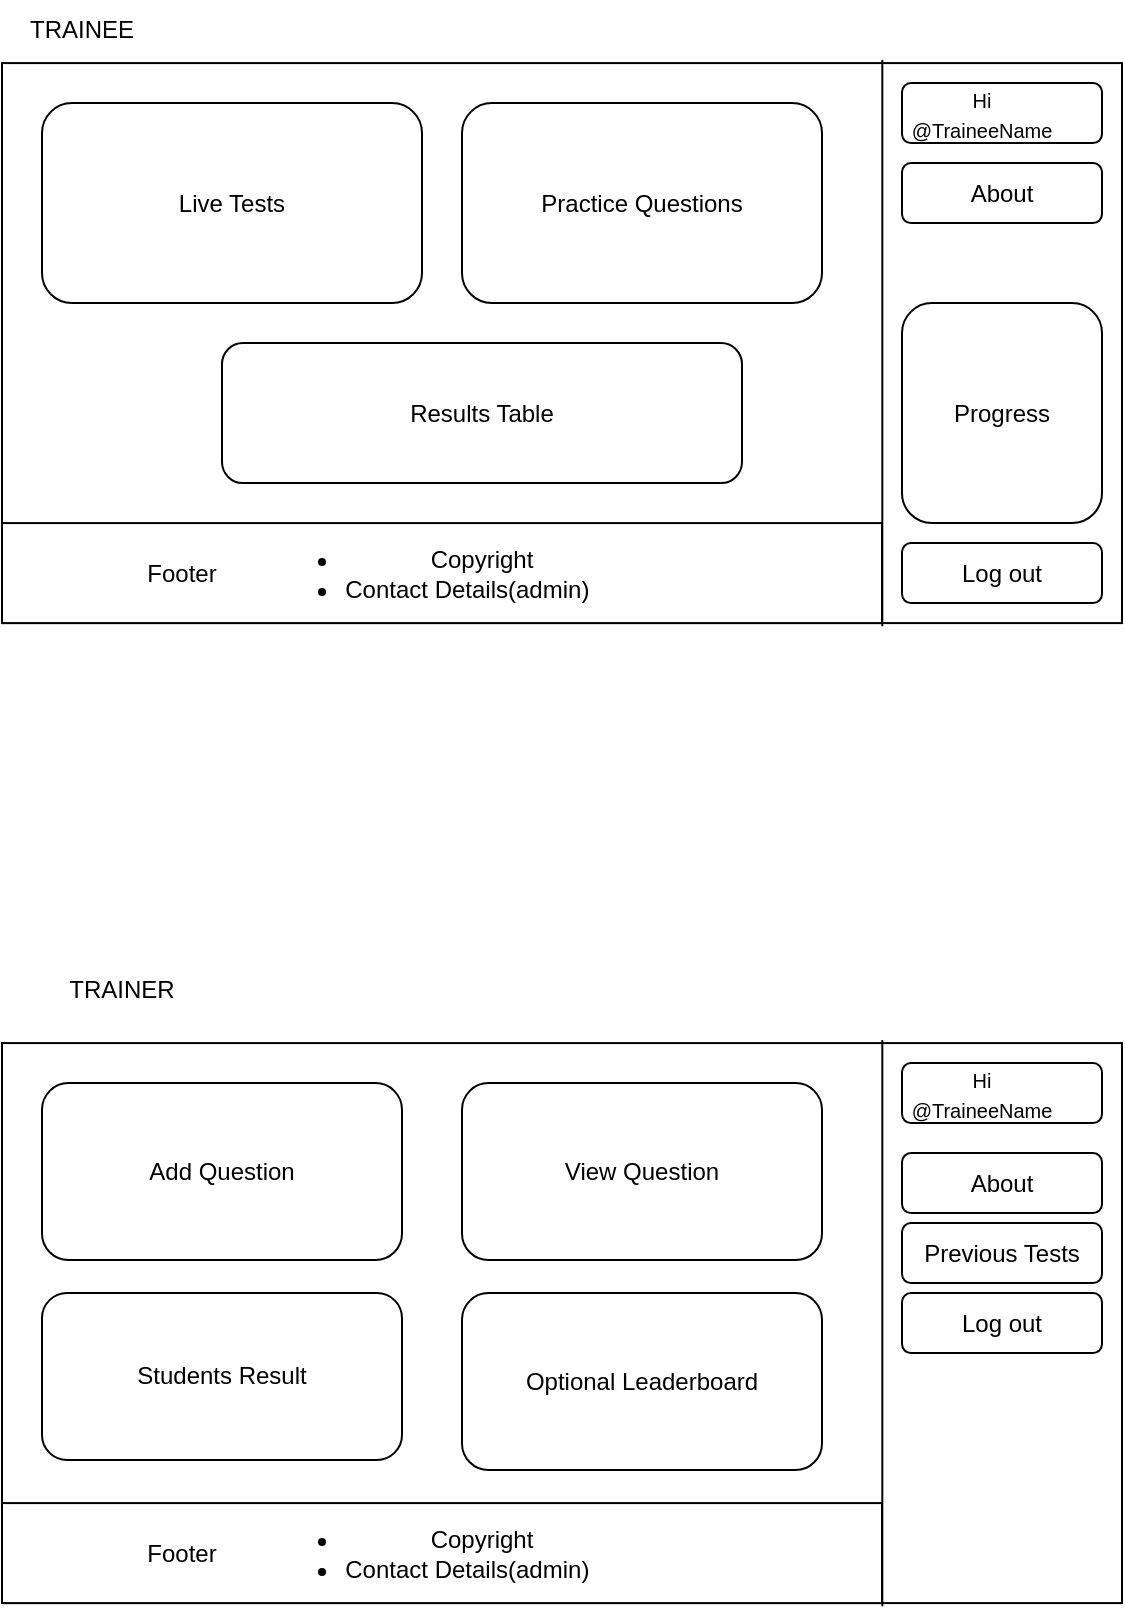 <mxfile version="24.7.7">
  <diagram name="Page-1" id="MsdKaxGSer4HQnPICESm">
    <mxGraphModel dx="1040" dy="599" grid="1" gridSize="10" guides="1" tooltips="1" connect="1" arrows="1" fold="1" page="1" pageScale="1" pageWidth="850" pageHeight="1100" math="0" shadow="0">
      <root>
        <mxCell id="0" />
        <mxCell id="1" parent="0" />
        <mxCell id="ftUarqKsqONOGxU_o6YQ-1" value="" style="rounded=0;whiteSpace=wrap;html=1;" vertex="1" parent="1">
          <mxGeometry x="40" y="71.54" width="560" height="280" as="geometry" />
        </mxCell>
        <mxCell id="ftUarqKsqONOGxU_o6YQ-2" value="" style="endArrow=none;html=1;rounded=0;entryX=0.786;entryY=0.007;entryDx=0;entryDy=0;entryPerimeter=0;exitX=0.786;exitY=1.018;exitDx=0;exitDy=0;exitPerimeter=0;" edge="1" parent="1">
          <mxGeometry width="50" height="50" relative="1" as="geometry">
            <mxPoint x="480.16" y="353.08" as="sourcePoint" />
            <mxPoint x="480.16" y="70.0" as="targetPoint" />
          </mxGeometry>
        </mxCell>
        <mxCell id="ftUarqKsqONOGxU_o6YQ-3" value="" style="rounded=1;whiteSpace=wrap;html=1;" vertex="1" parent="1">
          <mxGeometry x="490" y="81.54" width="100" height="30" as="geometry" />
        </mxCell>
        <mxCell id="ftUarqKsqONOGxU_o6YQ-4" value="About" style="rounded=1;whiteSpace=wrap;html=1;" vertex="1" parent="1">
          <mxGeometry x="490" y="121.54" width="100" height="30" as="geometry" />
        </mxCell>
        <mxCell id="ftUarqKsqONOGxU_o6YQ-6" value="Log out" style="rounded=1;whiteSpace=wrap;html=1;" vertex="1" parent="1">
          <mxGeometry x="490" y="311.54" width="100" height="30" as="geometry" />
        </mxCell>
        <mxCell id="ftUarqKsqONOGxU_o6YQ-7" value="&lt;font style=&quot;font-size: 10px;&quot;&gt;Hi @TraineeName&lt;/font&gt;" style="text;html=1;align=center;verticalAlign=middle;whiteSpace=wrap;rounded=0;" vertex="1" parent="1">
          <mxGeometry x="500" y="81.54" width="60" height="30" as="geometry" />
        </mxCell>
        <mxCell id="ftUarqKsqONOGxU_o6YQ-8" value="Progress" style="rounded=1;whiteSpace=wrap;html=1;" vertex="1" parent="1">
          <mxGeometry x="490" y="191.54" width="100" height="110" as="geometry" />
        </mxCell>
        <mxCell id="ftUarqKsqONOGxU_o6YQ-9" value="Live Tests" style="rounded=1;whiteSpace=wrap;html=1;" vertex="1" parent="1">
          <mxGeometry x="60" y="91.54" width="190" height="100" as="geometry" />
        </mxCell>
        <mxCell id="ftUarqKsqONOGxU_o6YQ-10" value="Practice Questions" style="rounded=1;whiteSpace=wrap;html=1;" vertex="1" parent="1">
          <mxGeometry x="270" y="91.54" width="180" height="100" as="geometry" />
        </mxCell>
        <mxCell id="ftUarqKsqONOGxU_o6YQ-11" value="Results Table" style="rounded=1;whiteSpace=wrap;html=1;" vertex="1" parent="1">
          <mxGeometry x="150" y="211.54" width="260" height="70" as="geometry" />
        </mxCell>
        <mxCell id="ftUarqKsqONOGxU_o6YQ-13" value="&lt;ul&gt;&lt;li&gt;Copyright&lt;/li&gt;&lt;li&gt;Contact Details(admin)&lt;span style=&quot;white-space: pre;&quot;&gt;&#x9;&lt;/span&gt;&amp;nbsp;&lt;/li&gt;&lt;/ul&gt;" style="rounded=0;whiteSpace=wrap;html=1;" vertex="1" parent="1">
          <mxGeometry x="40" y="301.54" width="440" height="50" as="geometry" />
        </mxCell>
        <mxCell id="ftUarqKsqONOGxU_o6YQ-14" value="Footer" style="text;html=1;align=center;verticalAlign=middle;whiteSpace=wrap;rounded=0;" vertex="1" parent="1">
          <mxGeometry x="100" y="311.54" width="60" height="30" as="geometry" />
        </mxCell>
        <mxCell id="ftUarqKsqONOGxU_o6YQ-15" value="" style="rounded=0;whiteSpace=wrap;html=1;" vertex="1" parent="1">
          <mxGeometry x="40" y="561.54" width="560" height="280" as="geometry" />
        </mxCell>
        <mxCell id="ftUarqKsqONOGxU_o6YQ-16" value="" style="endArrow=none;html=1;rounded=0;entryX=0.786;entryY=0.007;entryDx=0;entryDy=0;entryPerimeter=0;exitX=0.786;exitY=1.018;exitDx=0;exitDy=0;exitPerimeter=0;" edge="1" parent="1">
          <mxGeometry width="50" height="50" relative="1" as="geometry">
            <mxPoint x="480.16" y="843.08" as="sourcePoint" />
            <mxPoint x="480.16" y="560" as="targetPoint" />
          </mxGeometry>
        </mxCell>
        <mxCell id="ftUarqKsqONOGxU_o6YQ-17" value="" style="rounded=1;whiteSpace=wrap;html=1;" vertex="1" parent="1">
          <mxGeometry x="490" y="571.54" width="100" height="30" as="geometry" />
        </mxCell>
        <mxCell id="ftUarqKsqONOGxU_o6YQ-18" value="About" style="rounded=1;whiteSpace=wrap;html=1;" vertex="1" parent="1">
          <mxGeometry x="490" y="616.54" width="100" height="30" as="geometry" />
        </mxCell>
        <mxCell id="ftUarqKsqONOGxU_o6YQ-19" value="Log out" style="rounded=1;whiteSpace=wrap;html=1;" vertex="1" parent="1">
          <mxGeometry x="490" y="686.54" width="100" height="30" as="geometry" />
        </mxCell>
        <mxCell id="ftUarqKsqONOGxU_o6YQ-20" value="&lt;font style=&quot;font-size: 10px;&quot;&gt;Hi @TraineeName&lt;/font&gt;" style="text;html=1;align=center;verticalAlign=middle;whiteSpace=wrap;rounded=0;" vertex="1" parent="1">
          <mxGeometry x="500" y="571.54" width="60" height="30" as="geometry" />
        </mxCell>
        <mxCell id="ftUarqKsqONOGxU_o6YQ-22" value="Add Question" style="rounded=1;whiteSpace=wrap;html=1;" vertex="1" parent="1">
          <mxGeometry x="60" y="581.54" width="180" height="88.46" as="geometry" />
        </mxCell>
        <mxCell id="ftUarqKsqONOGxU_o6YQ-23" value="View Question" style="rounded=1;whiteSpace=wrap;html=1;" vertex="1" parent="1">
          <mxGeometry x="270" y="581.54" width="180" height="88.46" as="geometry" />
        </mxCell>
        <mxCell id="ftUarqKsqONOGxU_o6YQ-24" value="Students Result" style="rounded=1;whiteSpace=wrap;html=1;" vertex="1" parent="1">
          <mxGeometry x="60" y="686.54" width="180" height="83.46" as="geometry" />
        </mxCell>
        <mxCell id="ftUarqKsqONOGxU_o6YQ-25" value="&lt;ul&gt;&lt;li&gt;Copyright&lt;/li&gt;&lt;li&gt;Contact Details(admin)&lt;span style=&quot;white-space: pre;&quot;&gt;&#x9;&lt;/span&gt;&amp;nbsp;&lt;/li&gt;&lt;/ul&gt;" style="rounded=0;whiteSpace=wrap;html=1;" vertex="1" parent="1">
          <mxGeometry x="40" y="791.54" width="440" height="50" as="geometry" />
        </mxCell>
        <mxCell id="ftUarqKsqONOGxU_o6YQ-26" value="Footer" style="text;html=1;align=center;verticalAlign=middle;whiteSpace=wrap;rounded=0;" vertex="1" parent="1">
          <mxGeometry x="100" y="801.54" width="60" height="30" as="geometry" />
        </mxCell>
        <mxCell id="ftUarqKsqONOGxU_o6YQ-27" value="TRAINEE" style="text;html=1;align=center;verticalAlign=middle;whiteSpace=wrap;rounded=0;" vertex="1" parent="1">
          <mxGeometry x="50" y="40" width="60" height="30" as="geometry" />
        </mxCell>
        <mxCell id="ftUarqKsqONOGxU_o6YQ-28" value="Previous Tests" style="rounded=1;whiteSpace=wrap;html=1;" vertex="1" parent="1">
          <mxGeometry x="490" y="651.54" width="100" height="30" as="geometry" />
        </mxCell>
        <mxCell id="ftUarqKsqONOGxU_o6YQ-29" value="Optional Leaderboard" style="rounded=1;whiteSpace=wrap;html=1;" vertex="1" parent="1">
          <mxGeometry x="270" y="686.54" width="180" height="88.46" as="geometry" />
        </mxCell>
        <mxCell id="ftUarqKsqONOGxU_o6YQ-30" value="TRAINER" style="text;html=1;align=center;verticalAlign=middle;whiteSpace=wrap;rounded=0;" vertex="1" parent="1">
          <mxGeometry x="70" y="520" width="60" height="30" as="geometry" />
        </mxCell>
      </root>
    </mxGraphModel>
  </diagram>
</mxfile>
